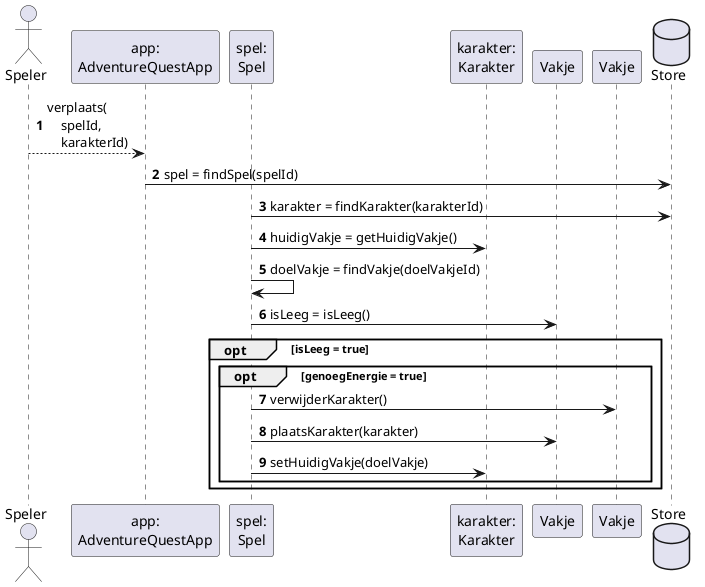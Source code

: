 @startuml

actor Speler

autonumber

participant app as "app:\nAdventureQuestApp"
participant spel as "spel:\nSpel"
participant karakter as "karakter:\nKarakter"
participant doelVakje as "Vakje"
participant huidigVakje as "Vakje"
database Store

Speler --> app: verplaats(\n\
    spelId,\n\
    karakterId)

app -> Store: spel = findSpel(spelId)

spel -> Store: karakter = findKarakter(karakterId)

spel -> karakter: huidigVakje = getHuidigVakje()

spel -> spel: doelVakje = findVakje(doelVakjeId)

spel -> doelVakje: isLeeg = isLeeg()

opt isLeeg = true

    opt genoegEnergie = true
        spel -> huidigVakje: verwijderKarakter()
        spel -> doelVakje: plaatsKarakter(karakter)
        spel -> karakter: setHuidigVakje(doelVakje)
    end
end
@enduml